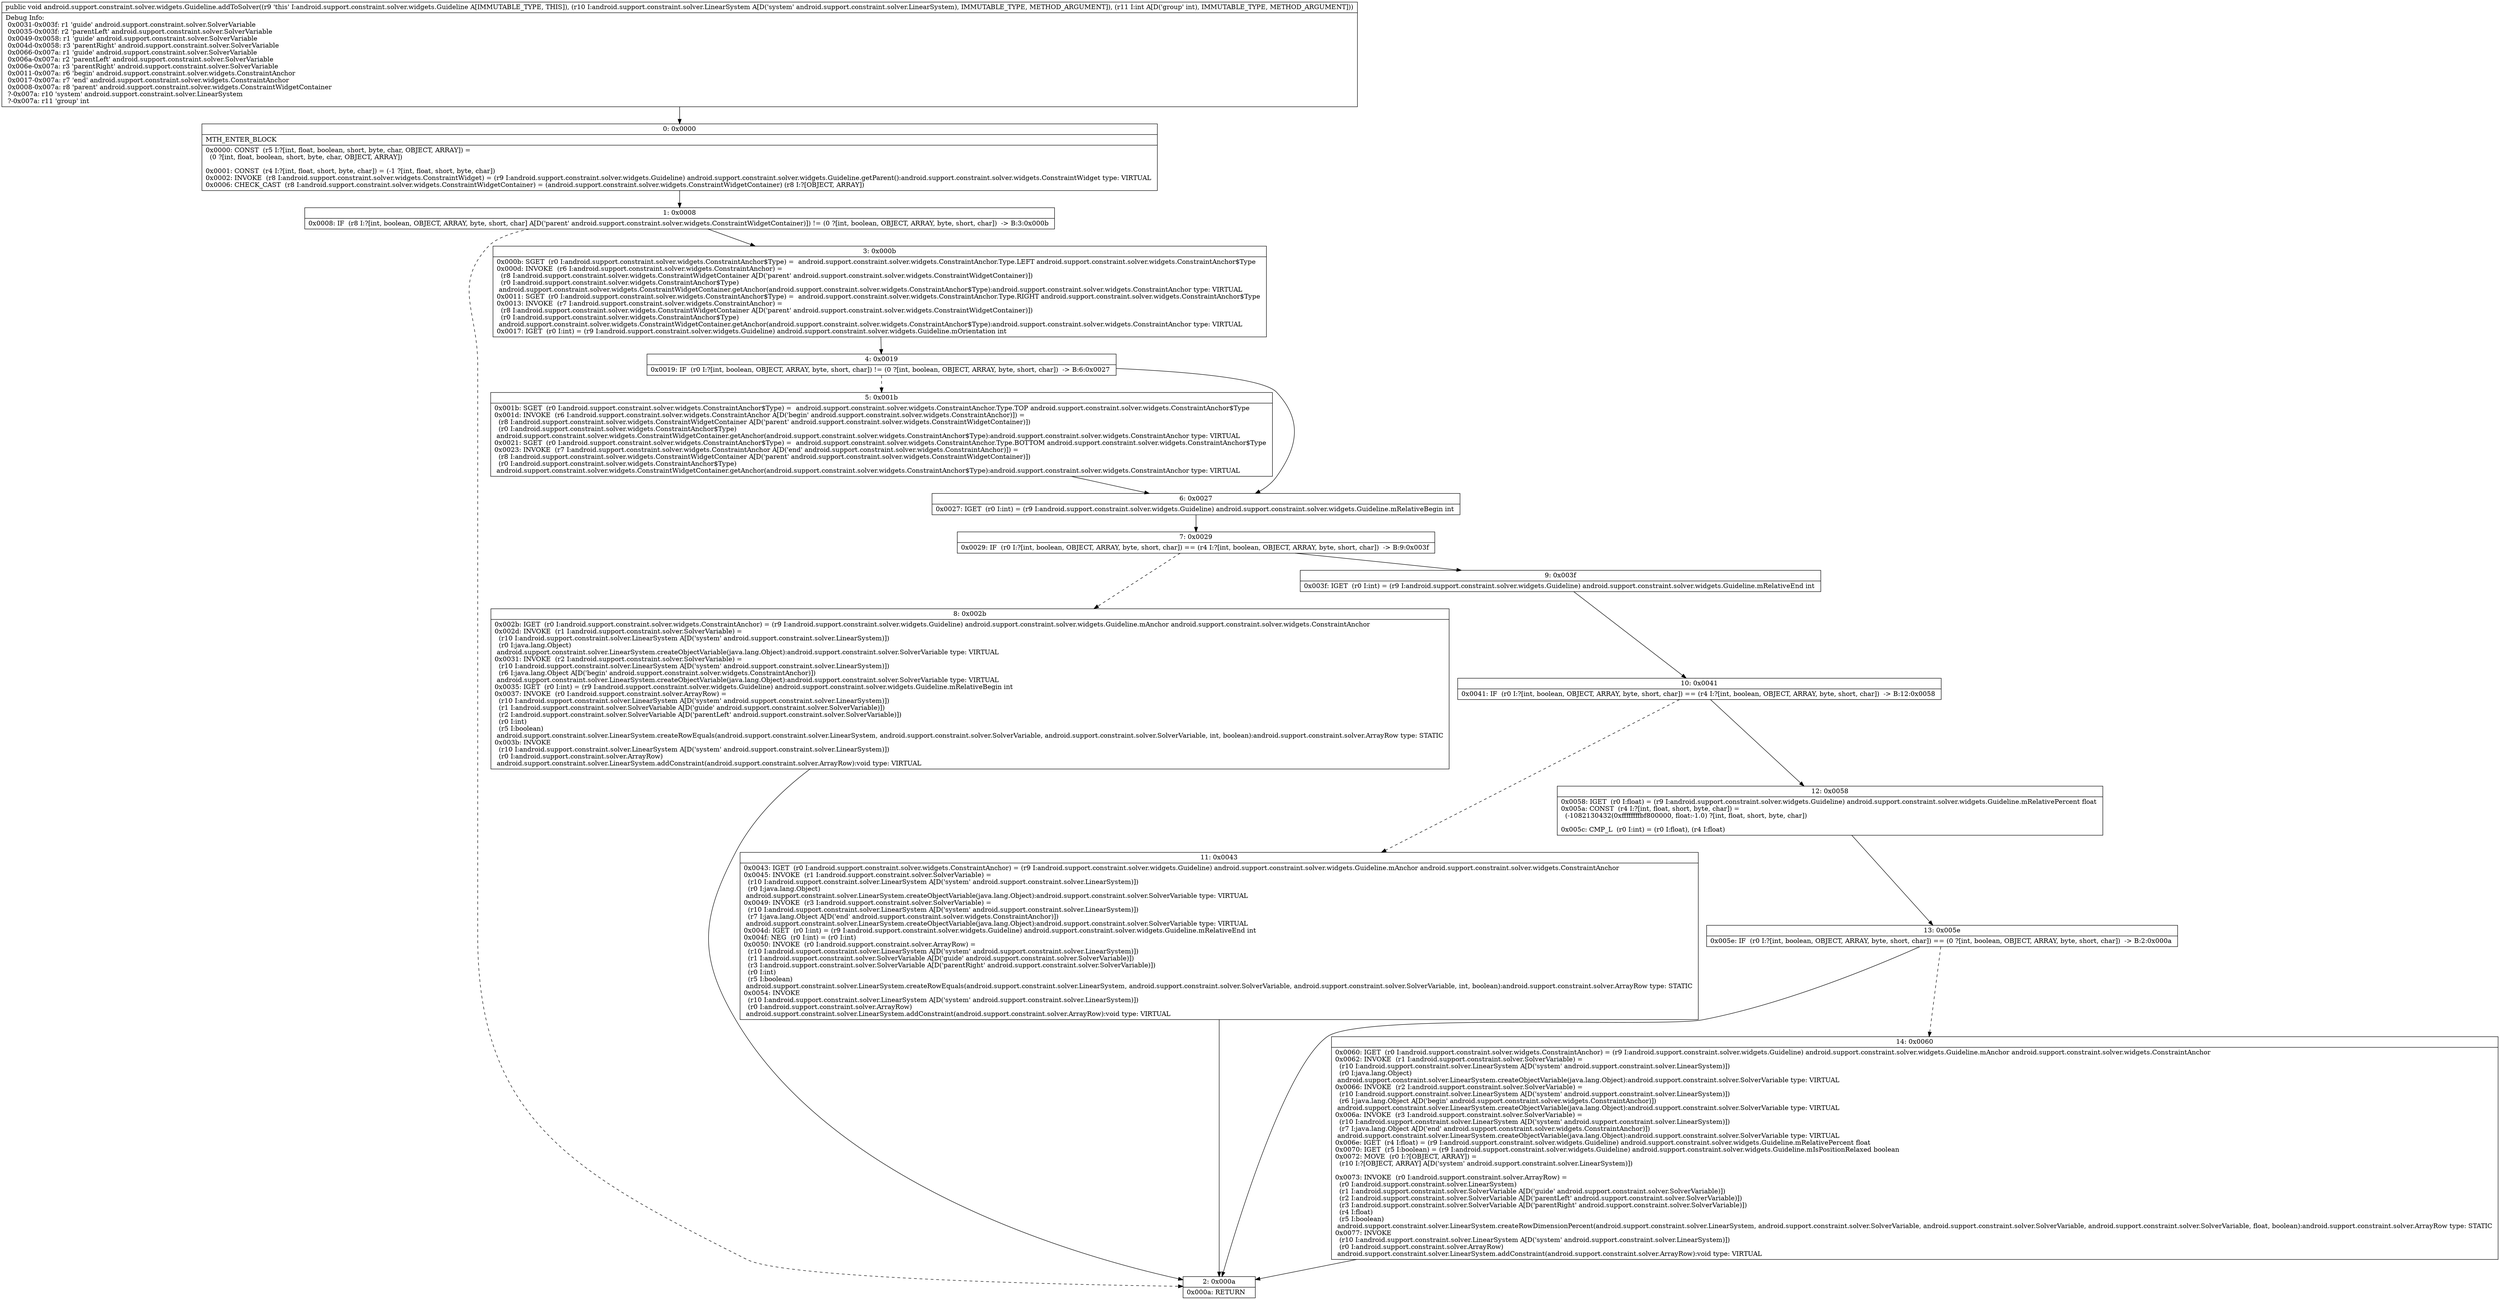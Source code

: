 digraph "CFG forandroid.support.constraint.solver.widgets.Guideline.addToSolver(Landroid\/support\/constraint\/solver\/LinearSystem;I)V" {
Node_0 [shape=record,label="{0\:\ 0x0000|MTH_ENTER_BLOCK\l|0x0000: CONST  (r5 I:?[int, float, boolean, short, byte, char, OBJECT, ARRAY]) = \l  (0 ?[int, float, boolean, short, byte, char, OBJECT, ARRAY])\l \l0x0001: CONST  (r4 I:?[int, float, short, byte, char]) = (\-1 ?[int, float, short, byte, char]) \l0x0002: INVOKE  (r8 I:android.support.constraint.solver.widgets.ConstraintWidget) = (r9 I:android.support.constraint.solver.widgets.Guideline) android.support.constraint.solver.widgets.Guideline.getParent():android.support.constraint.solver.widgets.ConstraintWidget type: VIRTUAL \l0x0006: CHECK_CAST  (r8 I:android.support.constraint.solver.widgets.ConstraintWidgetContainer) = (android.support.constraint.solver.widgets.ConstraintWidgetContainer) (r8 I:?[OBJECT, ARRAY]) \l}"];
Node_1 [shape=record,label="{1\:\ 0x0008|0x0008: IF  (r8 I:?[int, boolean, OBJECT, ARRAY, byte, short, char] A[D('parent' android.support.constraint.solver.widgets.ConstraintWidgetContainer)]) != (0 ?[int, boolean, OBJECT, ARRAY, byte, short, char])  \-\> B:3:0x000b \l}"];
Node_2 [shape=record,label="{2\:\ 0x000a|0x000a: RETURN   \l}"];
Node_3 [shape=record,label="{3\:\ 0x000b|0x000b: SGET  (r0 I:android.support.constraint.solver.widgets.ConstraintAnchor$Type) =  android.support.constraint.solver.widgets.ConstraintAnchor.Type.LEFT android.support.constraint.solver.widgets.ConstraintAnchor$Type \l0x000d: INVOKE  (r6 I:android.support.constraint.solver.widgets.ConstraintAnchor) = \l  (r8 I:android.support.constraint.solver.widgets.ConstraintWidgetContainer A[D('parent' android.support.constraint.solver.widgets.ConstraintWidgetContainer)])\l  (r0 I:android.support.constraint.solver.widgets.ConstraintAnchor$Type)\l android.support.constraint.solver.widgets.ConstraintWidgetContainer.getAnchor(android.support.constraint.solver.widgets.ConstraintAnchor$Type):android.support.constraint.solver.widgets.ConstraintAnchor type: VIRTUAL \l0x0011: SGET  (r0 I:android.support.constraint.solver.widgets.ConstraintAnchor$Type) =  android.support.constraint.solver.widgets.ConstraintAnchor.Type.RIGHT android.support.constraint.solver.widgets.ConstraintAnchor$Type \l0x0013: INVOKE  (r7 I:android.support.constraint.solver.widgets.ConstraintAnchor) = \l  (r8 I:android.support.constraint.solver.widgets.ConstraintWidgetContainer A[D('parent' android.support.constraint.solver.widgets.ConstraintWidgetContainer)])\l  (r0 I:android.support.constraint.solver.widgets.ConstraintAnchor$Type)\l android.support.constraint.solver.widgets.ConstraintWidgetContainer.getAnchor(android.support.constraint.solver.widgets.ConstraintAnchor$Type):android.support.constraint.solver.widgets.ConstraintAnchor type: VIRTUAL \l0x0017: IGET  (r0 I:int) = (r9 I:android.support.constraint.solver.widgets.Guideline) android.support.constraint.solver.widgets.Guideline.mOrientation int \l}"];
Node_4 [shape=record,label="{4\:\ 0x0019|0x0019: IF  (r0 I:?[int, boolean, OBJECT, ARRAY, byte, short, char]) != (0 ?[int, boolean, OBJECT, ARRAY, byte, short, char])  \-\> B:6:0x0027 \l}"];
Node_5 [shape=record,label="{5\:\ 0x001b|0x001b: SGET  (r0 I:android.support.constraint.solver.widgets.ConstraintAnchor$Type) =  android.support.constraint.solver.widgets.ConstraintAnchor.Type.TOP android.support.constraint.solver.widgets.ConstraintAnchor$Type \l0x001d: INVOKE  (r6 I:android.support.constraint.solver.widgets.ConstraintAnchor A[D('begin' android.support.constraint.solver.widgets.ConstraintAnchor)]) = \l  (r8 I:android.support.constraint.solver.widgets.ConstraintWidgetContainer A[D('parent' android.support.constraint.solver.widgets.ConstraintWidgetContainer)])\l  (r0 I:android.support.constraint.solver.widgets.ConstraintAnchor$Type)\l android.support.constraint.solver.widgets.ConstraintWidgetContainer.getAnchor(android.support.constraint.solver.widgets.ConstraintAnchor$Type):android.support.constraint.solver.widgets.ConstraintAnchor type: VIRTUAL \l0x0021: SGET  (r0 I:android.support.constraint.solver.widgets.ConstraintAnchor$Type) =  android.support.constraint.solver.widgets.ConstraintAnchor.Type.BOTTOM android.support.constraint.solver.widgets.ConstraintAnchor$Type \l0x0023: INVOKE  (r7 I:android.support.constraint.solver.widgets.ConstraintAnchor A[D('end' android.support.constraint.solver.widgets.ConstraintAnchor)]) = \l  (r8 I:android.support.constraint.solver.widgets.ConstraintWidgetContainer A[D('parent' android.support.constraint.solver.widgets.ConstraintWidgetContainer)])\l  (r0 I:android.support.constraint.solver.widgets.ConstraintAnchor$Type)\l android.support.constraint.solver.widgets.ConstraintWidgetContainer.getAnchor(android.support.constraint.solver.widgets.ConstraintAnchor$Type):android.support.constraint.solver.widgets.ConstraintAnchor type: VIRTUAL \l}"];
Node_6 [shape=record,label="{6\:\ 0x0027|0x0027: IGET  (r0 I:int) = (r9 I:android.support.constraint.solver.widgets.Guideline) android.support.constraint.solver.widgets.Guideline.mRelativeBegin int \l}"];
Node_7 [shape=record,label="{7\:\ 0x0029|0x0029: IF  (r0 I:?[int, boolean, OBJECT, ARRAY, byte, short, char]) == (r4 I:?[int, boolean, OBJECT, ARRAY, byte, short, char])  \-\> B:9:0x003f \l}"];
Node_8 [shape=record,label="{8\:\ 0x002b|0x002b: IGET  (r0 I:android.support.constraint.solver.widgets.ConstraintAnchor) = (r9 I:android.support.constraint.solver.widgets.Guideline) android.support.constraint.solver.widgets.Guideline.mAnchor android.support.constraint.solver.widgets.ConstraintAnchor \l0x002d: INVOKE  (r1 I:android.support.constraint.solver.SolverVariable) = \l  (r10 I:android.support.constraint.solver.LinearSystem A[D('system' android.support.constraint.solver.LinearSystem)])\l  (r0 I:java.lang.Object)\l android.support.constraint.solver.LinearSystem.createObjectVariable(java.lang.Object):android.support.constraint.solver.SolverVariable type: VIRTUAL \l0x0031: INVOKE  (r2 I:android.support.constraint.solver.SolverVariable) = \l  (r10 I:android.support.constraint.solver.LinearSystem A[D('system' android.support.constraint.solver.LinearSystem)])\l  (r6 I:java.lang.Object A[D('begin' android.support.constraint.solver.widgets.ConstraintAnchor)])\l android.support.constraint.solver.LinearSystem.createObjectVariable(java.lang.Object):android.support.constraint.solver.SolverVariable type: VIRTUAL \l0x0035: IGET  (r0 I:int) = (r9 I:android.support.constraint.solver.widgets.Guideline) android.support.constraint.solver.widgets.Guideline.mRelativeBegin int \l0x0037: INVOKE  (r0 I:android.support.constraint.solver.ArrayRow) = \l  (r10 I:android.support.constraint.solver.LinearSystem A[D('system' android.support.constraint.solver.LinearSystem)])\l  (r1 I:android.support.constraint.solver.SolverVariable A[D('guide' android.support.constraint.solver.SolverVariable)])\l  (r2 I:android.support.constraint.solver.SolverVariable A[D('parentLeft' android.support.constraint.solver.SolverVariable)])\l  (r0 I:int)\l  (r5 I:boolean)\l android.support.constraint.solver.LinearSystem.createRowEquals(android.support.constraint.solver.LinearSystem, android.support.constraint.solver.SolverVariable, android.support.constraint.solver.SolverVariable, int, boolean):android.support.constraint.solver.ArrayRow type: STATIC \l0x003b: INVOKE  \l  (r10 I:android.support.constraint.solver.LinearSystem A[D('system' android.support.constraint.solver.LinearSystem)])\l  (r0 I:android.support.constraint.solver.ArrayRow)\l android.support.constraint.solver.LinearSystem.addConstraint(android.support.constraint.solver.ArrayRow):void type: VIRTUAL \l}"];
Node_9 [shape=record,label="{9\:\ 0x003f|0x003f: IGET  (r0 I:int) = (r9 I:android.support.constraint.solver.widgets.Guideline) android.support.constraint.solver.widgets.Guideline.mRelativeEnd int \l}"];
Node_10 [shape=record,label="{10\:\ 0x0041|0x0041: IF  (r0 I:?[int, boolean, OBJECT, ARRAY, byte, short, char]) == (r4 I:?[int, boolean, OBJECT, ARRAY, byte, short, char])  \-\> B:12:0x0058 \l}"];
Node_11 [shape=record,label="{11\:\ 0x0043|0x0043: IGET  (r0 I:android.support.constraint.solver.widgets.ConstraintAnchor) = (r9 I:android.support.constraint.solver.widgets.Guideline) android.support.constraint.solver.widgets.Guideline.mAnchor android.support.constraint.solver.widgets.ConstraintAnchor \l0x0045: INVOKE  (r1 I:android.support.constraint.solver.SolverVariable) = \l  (r10 I:android.support.constraint.solver.LinearSystem A[D('system' android.support.constraint.solver.LinearSystem)])\l  (r0 I:java.lang.Object)\l android.support.constraint.solver.LinearSystem.createObjectVariable(java.lang.Object):android.support.constraint.solver.SolverVariable type: VIRTUAL \l0x0049: INVOKE  (r3 I:android.support.constraint.solver.SolverVariable) = \l  (r10 I:android.support.constraint.solver.LinearSystem A[D('system' android.support.constraint.solver.LinearSystem)])\l  (r7 I:java.lang.Object A[D('end' android.support.constraint.solver.widgets.ConstraintAnchor)])\l android.support.constraint.solver.LinearSystem.createObjectVariable(java.lang.Object):android.support.constraint.solver.SolverVariable type: VIRTUAL \l0x004d: IGET  (r0 I:int) = (r9 I:android.support.constraint.solver.widgets.Guideline) android.support.constraint.solver.widgets.Guideline.mRelativeEnd int \l0x004f: NEG  (r0 I:int) = (r0 I:int) \l0x0050: INVOKE  (r0 I:android.support.constraint.solver.ArrayRow) = \l  (r10 I:android.support.constraint.solver.LinearSystem A[D('system' android.support.constraint.solver.LinearSystem)])\l  (r1 I:android.support.constraint.solver.SolverVariable A[D('guide' android.support.constraint.solver.SolverVariable)])\l  (r3 I:android.support.constraint.solver.SolverVariable A[D('parentRight' android.support.constraint.solver.SolverVariable)])\l  (r0 I:int)\l  (r5 I:boolean)\l android.support.constraint.solver.LinearSystem.createRowEquals(android.support.constraint.solver.LinearSystem, android.support.constraint.solver.SolverVariable, android.support.constraint.solver.SolverVariable, int, boolean):android.support.constraint.solver.ArrayRow type: STATIC \l0x0054: INVOKE  \l  (r10 I:android.support.constraint.solver.LinearSystem A[D('system' android.support.constraint.solver.LinearSystem)])\l  (r0 I:android.support.constraint.solver.ArrayRow)\l android.support.constraint.solver.LinearSystem.addConstraint(android.support.constraint.solver.ArrayRow):void type: VIRTUAL \l}"];
Node_12 [shape=record,label="{12\:\ 0x0058|0x0058: IGET  (r0 I:float) = (r9 I:android.support.constraint.solver.widgets.Guideline) android.support.constraint.solver.widgets.Guideline.mRelativePercent float \l0x005a: CONST  (r4 I:?[int, float, short, byte, char]) = \l  (\-1082130432(0xffffffffbf800000, float:\-1.0) ?[int, float, short, byte, char])\l \l0x005c: CMP_L  (r0 I:int) = (r0 I:float), (r4 I:float) \l}"];
Node_13 [shape=record,label="{13\:\ 0x005e|0x005e: IF  (r0 I:?[int, boolean, OBJECT, ARRAY, byte, short, char]) == (0 ?[int, boolean, OBJECT, ARRAY, byte, short, char])  \-\> B:2:0x000a \l}"];
Node_14 [shape=record,label="{14\:\ 0x0060|0x0060: IGET  (r0 I:android.support.constraint.solver.widgets.ConstraintAnchor) = (r9 I:android.support.constraint.solver.widgets.Guideline) android.support.constraint.solver.widgets.Guideline.mAnchor android.support.constraint.solver.widgets.ConstraintAnchor \l0x0062: INVOKE  (r1 I:android.support.constraint.solver.SolverVariable) = \l  (r10 I:android.support.constraint.solver.LinearSystem A[D('system' android.support.constraint.solver.LinearSystem)])\l  (r0 I:java.lang.Object)\l android.support.constraint.solver.LinearSystem.createObjectVariable(java.lang.Object):android.support.constraint.solver.SolverVariable type: VIRTUAL \l0x0066: INVOKE  (r2 I:android.support.constraint.solver.SolverVariable) = \l  (r10 I:android.support.constraint.solver.LinearSystem A[D('system' android.support.constraint.solver.LinearSystem)])\l  (r6 I:java.lang.Object A[D('begin' android.support.constraint.solver.widgets.ConstraintAnchor)])\l android.support.constraint.solver.LinearSystem.createObjectVariable(java.lang.Object):android.support.constraint.solver.SolverVariable type: VIRTUAL \l0x006a: INVOKE  (r3 I:android.support.constraint.solver.SolverVariable) = \l  (r10 I:android.support.constraint.solver.LinearSystem A[D('system' android.support.constraint.solver.LinearSystem)])\l  (r7 I:java.lang.Object A[D('end' android.support.constraint.solver.widgets.ConstraintAnchor)])\l android.support.constraint.solver.LinearSystem.createObjectVariable(java.lang.Object):android.support.constraint.solver.SolverVariable type: VIRTUAL \l0x006e: IGET  (r4 I:float) = (r9 I:android.support.constraint.solver.widgets.Guideline) android.support.constraint.solver.widgets.Guideline.mRelativePercent float \l0x0070: IGET  (r5 I:boolean) = (r9 I:android.support.constraint.solver.widgets.Guideline) android.support.constraint.solver.widgets.Guideline.mIsPositionRelaxed boolean \l0x0072: MOVE  (r0 I:?[OBJECT, ARRAY]) = \l  (r10 I:?[OBJECT, ARRAY] A[D('system' android.support.constraint.solver.LinearSystem)])\l \l0x0073: INVOKE  (r0 I:android.support.constraint.solver.ArrayRow) = \l  (r0 I:android.support.constraint.solver.LinearSystem)\l  (r1 I:android.support.constraint.solver.SolverVariable A[D('guide' android.support.constraint.solver.SolverVariable)])\l  (r2 I:android.support.constraint.solver.SolverVariable A[D('parentLeft' android.support.constraint.solver.SolverVariable)])\l  (r3 I:android.support.constraint.solver.SolverVariable A[D('parentRight' android.support.constraint.solver.SolverVariable)])\l  (r4 I:float)\l  (r5 I:boolean)\l android.support.constraint.solver.LinearSystem.createRowDimensionPercent(android.support.constraint.solver.LinearSystem, android.support.constraint.solver.SolverVariable, android.support.constraint.solver.SolverVariable, android.support.constraint.solver.SolverVariable, float, boolean):android.support.constraint.solver.ArrayRow type: STATIC \l0x0077: INVOKE  \l  (r10 I:android.support.constraint.solver.LinearSystem A[D('system' android.support.constraint.solver.LinearSystem)])\l  (r0 I:android.support.constraint.solver.ArrayRow)\l android.support.constraint.solver.LinearSystem.addConstraint(android.support.constraint.solver.ArrayRow):void type: VIRTUAL \l}"];
MethodNode[shape=record,label="{public void android.support.constraint.solver.widgets.Guideline.addToSolver((r9 'this' I:android.support.constraint.solver.widgets.Guideline A[IMMUTABLE_TYPE, THIS]), (r10 I:android.support.constraint.solver.LinearSystem A[D('system' android.support.constraint.solver.LinearSystem), IMMUTABLE_TYPE, METHOD_ARGUMENT]), (r11 I:int A[D('group' int), IMMUTABLE_TYPE, METHOD_ARGUMENT]))  | Debug Info:\l  0x0031\-0x003f: r1 'guide' android.support.constraint.solver.SolverVariable\l  0x0035\-0x003f: r2 'parentLeft' android.support.constraint.solver.SolverVariable\l  0x0049\-0x0058: r1 'guide' android.support.constraint.solver.SolverVariable\l  0x004d\-0x0058: r3 'parentRight' android.support.constraint.solver.SolverVariable\l  0x0066\-0x007a: r1 'guide' android.support.constraint.solver.SolverVariable\l  0x006a\-0x007a: r2 'parentLeft' android.support.constraint.solver.SolverVariable\l  0x006e\-0x007a: r3 'parentRight' android.support.constraint.solver.SolverVariable\l  0x0011\-0x007a: r6 'begin' android.support.constraint.solver.widgets.ConstraintAnchor\l  0x0017\-0x007a: r7 'end' android.support.constraint.solver.widgets.ConstraintAnchor\l  0x0008\-0x007a: r8 'parent' android.support.constraint.solver.widgets.ConstraintWidgetContainer\l  ?\-0x007a: r10 'system' android.support.constraint.solver.LinearSystem\l  ?\-0x007a: r11 'group' int\l}"];
MethodNode -> Node_0;
Node_0 -> Node_1;
Node_1 -> Node_2[style=dashed];
Node_1 -> Node_3;
Node_3 -> Node_4;
Node_4 -> Node_5[style=dashed];
Node_4 -> Node_6;
Node_5 -> Node_6;
Node_6 -> Node_7;
Node_7 -> Node_8[style=dashed];
Node_7 -> Node_9;
Node_8 -> Node_2;
Node_9 -> Node_10;
Node_10 -> Node_11[style=dashed];
Node_10 -> Node_12;
Node_11 -> Node_2;
Node_12 -> Node_13;
Node_13 -> Node_2;
Node_13 -> Node_14[style=dashed];
Node_14 -> Node_2;
}


